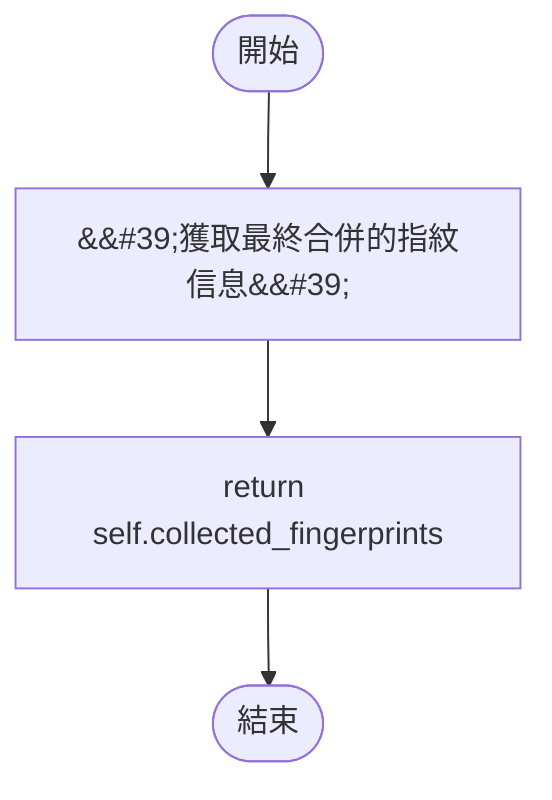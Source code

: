 flowchart TB
    n1([開始])
    n2([結束])
    n3[&amp;&#35;39;獲取最終合併的指紋信息&amp;&#35;39;]
    n4[return self.collected_fingerprints]
    n1 --> n3
    n3 --> n4
    n4 --> n2
